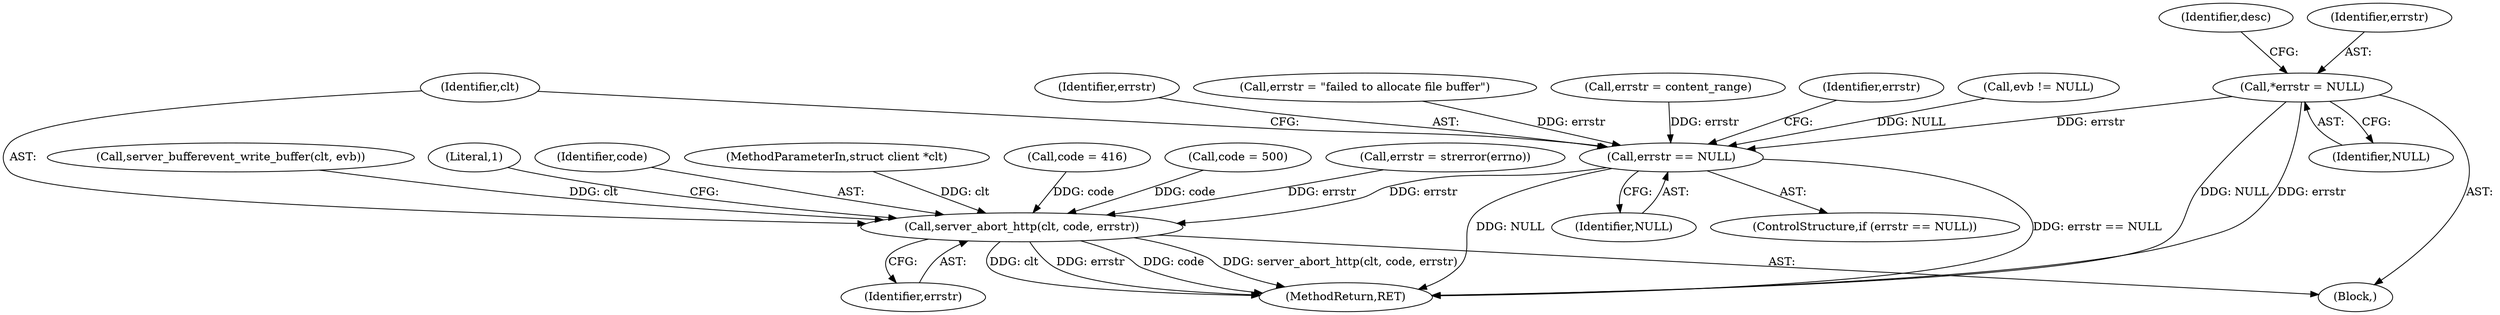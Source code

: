 digraph "0_src_142cfc82b932bc211218fbd7bdda8c7ce83f19df_1@pointer" {
"1000153" [label="(Call,*errstr = NULL)"];
"1000509" [label="(Call,errstr == NULL)"];
"1000516" [label="(Call,server_abort_http(clt, code, errstr))"];
"1000139" [label="(Call,code = 500)"];
"1000509" [label="(Call,errstr == NULL)"];
"1000512" [label="(Call,errstr = strerror(errno))"];
"1000437" [label="(Call,server_bufferevent_write_buffer(clt, evb))"];
"1000221" [label="(Call,errstr = \"failed to allocate file buffer\")"];
"1000522" [label="(Literal,1)"];
"1000194" [label="(Call,errstr = content_range)"];
"1000513" [label="(Identifier,errstr)"];
"1000496" [label="(Call,evb != NULL)"];
"1000517" [label="(Identifier,clt)"];
"1000155" [label="(Identifier,NULL)"];
"1000111" [label="(Block,)"];
"1000518" [label="(Identifier,code)"];
"1000511" [label="(Identifier,NULL)"];
"1000153" [label="(Call,*errstr = NULL)"];
"1000508" [label="(ControlStructure,if (errstr == NULL))"];
"1000107" [label="(MethodParameterIn,struct client *clt)"];
"1000159" [label="(Identifier,desc)"];
"1000154" [label="(Identifier,errstr)"];
"1000510" [label="(Identifier,errstr)"];
"1000516" [label="(Call,server_abort_http(clt, code, errstr))"];
"1000523" [label="(MethodReturn,RET)"];
"1000519" [label="(Identifier,errstr)"];
"1000181" [label="(Call,code = 416)"];
"1000153" -> "1000111"  [label="AST: "];
"1000153" -> "1000155"  [label="CFG: "];
"1000154" -> "1000153"  [label="AST: "];
"1000155" -> "1000153"  [label="AST: "];
"1000159" -> "1000153"  [label="CFG: "];
"1000153" -> "1000523"  [label="DDG: NULL"];
"1000153" -> "1000523"  [label="DDG: errstr"];
"1000153" -> "1000509"  [label="DDG: errstr"];
"1000509" -> "1000508"  [label="AST: "];
"1000509" -> "1000511"  [label="CFG: "];
"1000510" -> "1000509"  [label="AST: "];
"1000511" -> "1000509"  [label="AST: "];
"1000513" -> "1000509"  [label="CFG: "];
"1000517" -> "1000509"  [label="CFG: "];
"1000509" -> "1000523"  [label="DDG: errstr == NULL"];
"1000509" -> "1000523"  [label="DDG: NULL"];
"1000194" -> "1000509"  [label="DDG: errstr"];
"1000221" -> "1000509"  [label="DDG: errstr"];
"1000496" -> "1000509"  [label="DDG: NULL"];
"1000509" -> "1000516"  [label="DDG: errstr"];
"1000516" -> "1000111"  [label="AST: "];
"1000516" -> "1000519"  [label="CFG: "];
"1000517" -> "1000516"  [label="AST: "];
"1000518" -> "1000516"  [label="AST: "];
"1000519" -> "1000516"  [label="AST: "];
"1000522" -> "1000516"  [label="CFG: "];
"1000516" -> "1000523"  [label="DDG: errstr"];
"1000516" -> "1000523"  [label="DDG: code"];
"1000516" -> "1000523"  [label="DDG: server_abort_http(clt, code, errstr)"];
"1000516" -> "1000523"  [label="DDG: clt"];
"1000437" -> "1000516"  [label="DDG: clt"];
"1000107" -> "1000516"  [label="DDG: clt"];
"1000181" -> "1000516"  [label="DDG: code"];
"1000139" -> "1000516"  [label="DDG: code"];
"1000512" -> "1000516"  [label="DDG: errstr"];
}
